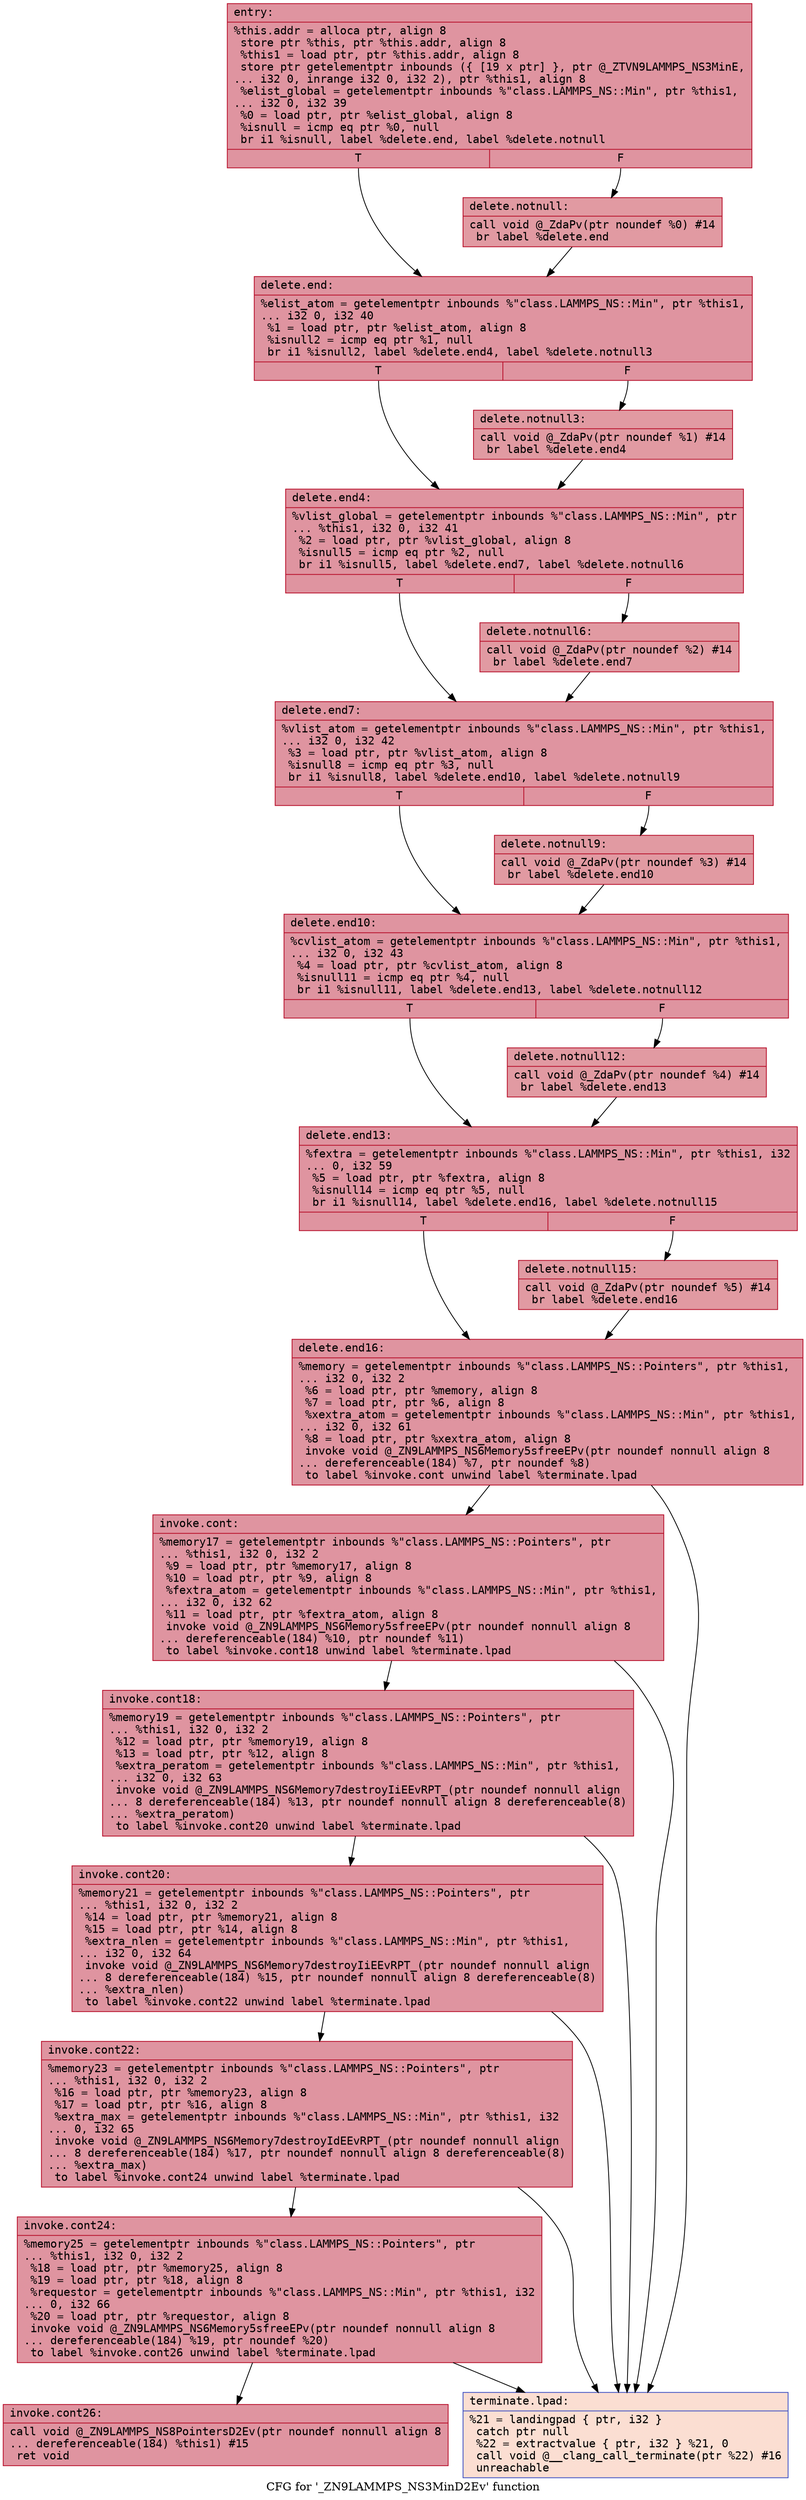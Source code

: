 digraph "CFG for '_ZN9LAMMPS_NS3MinD2Ev' function" {
	label="CFG for '_ZN9LAMMPS_NS3MinD2Ev' function";

	Node0x55814abf8f00 [shape=record,color="#b70d28ff", style=filled, fillcolor="#b70d2870" fontname="Courier",label="{entry:\l|  %this.addr = alloca ptr, align 8\l  store ptr %this, ptr %this.addr, align 8\l  %this1 = load ptr, ptr %this.addr, align 8\l  store ptr getelementptr inbounds (\{ [19 x ptr] \}, ptr @_ZTVN9LAMMPS_NS3MinE,\l... i32 0, inrange i32 0, i32 2), ptr %this1, align 8\l  %elist_global = getelementptr inbounds %\"class.LAMMPS_NS::Min\", ptr %this1,\l... i32 0, i32 39\l  %0 = load ptr, ptr %elist_global, align 8\l  %isnull = icmp eq ptr %0, null\l  br i1 %isnull, label %delete.end, label %delete.notnull\l|{<s0>T|<s1>F}}"];
	Node0x55814abf8f00:s0 -> Node0x55814abf9360[tooltip="entry -> delete.end\nProbability 37.50%" ];
	Node0x55814abf8f00:s1 -> Node0x55814abf93b0[tooltip="entry -> delete.notnull\nProbability 62.50%" ];
	Node0x55814abf93b0 [shape=record,color="#b70d28ff", style=filled, fillcolor="#bb1b2c70" fontname="Courier",label="{delete.notnull:\l|  call void @_ZdaPv(ptr noundef %0) #14\l  br label %delete.end\l}"];
	Node0x55814abf93b0 -> Node0x55814abf9360[tooltip="delete.notnull -> delete.end\nProbability 100.00%" ];
	Node0x55814abf9360 [shape=record,color="#b70d28ff", style=filled, fillcolor="#b70d2870" fontname="Courier",label="{delete.end:\l|  %elist_atom = getelementptr inbounds %\"class.LAMMPS_NS::Min\", ptr %this1,\l... i32 0, i32 40\l  %1 = load ptr, ptr %elist_atom, align 8\l  %isnull2 = icmp eq ptr %1, null\l  br i1 %isnull2, label %delete.end4, label %delete.notnull3\l|{<s0>T|<s1>F}}"];
	Node0x55814abf9360:s0 -> Node0x55814abf9960[tooltip="delete.end -> delete.end4\nProbability 37.50%" ];
	Node0x55814abf9360:s1 -> Node0x55814abf99e0[tooltip="delete.end -> delete.notnull3\nProbability 62.50%" ];
	Node0x55814abf99e0 [shape=record,color="#b70d28ff", style=filled, fillcolor="#bb1b2c70" fontname="Courier",label="{delete.notnull3:\l|  call void @_ZdaPv(ptr noundef %1) #14\l  br label %delete.end4\l}"];
	Node0x55814abf99e0 -> Node0x55814abf9960[tooltip="delete.notnull3 -> delete.end4\nProbability 100.00%" ];
	Node0x55814abf9960 [shape=record,color="#b70d28ff", style=filled, fillcolor="#b70d2870" fontname="Courier",label="{delete.end4:\l|  %vlist_global = getelementptr inbounds %\"class.LAMMPS_NS::Min\", ptr\l... %this1, i32 0, i32 41\l  %2 = load ptr, ptr %vlist_global, align 8\l  %isnull5 = icmp eq ptr %2, null\l  br i1 %isnull5, label %delete.end7, label %delete.notnull6\l|{<s0>T|<s1>F}}"];
	Node0x55814abf9960:s0 -> Node0x55814abf8e80[tooltip="delete.end4 -> delete.end7\nProbability 37.50%" ];
	Node0x55814abf9960:s1 -> Node0x55814abfa060[tooltip="delete.end4 -> delete.notnull6\nProbability 62.50%" ];
	Node0x55814abfa060 [shape=record,color="#b70d28ff", style=filled, fillcolor="#bb1b2c70" fontname="Courier",label="{delete.notnull6:\l|  call void @_ZdaPv(ptr noundef %2) #14\l  br label %delete.end7\l}"];
	Node0x55814abfa060 -> Node0x55814abf8e80[tooltip="delete.notnull6 -> delete.end7\nProbability 100.00%" ];
	Node0x55814abf8e80 [shape=record,color="#b70d28ff", style=filled, fillcolor="#b70d2870" fontname="Courier",label="{delete.end7:\l|  %vlist_atom = getelementptr inbounds %\"class.LAMMPS_NS::Min\", ptr %this1,\l... i32 0, i32 42\l  %3 = load ptr, ptr %vlist_atom, align 8\l  %isnull8 = icmp eq ptr %3, null\l  br i1 %isnull8, label %delete.end10, label %delete.notnull9\l|{<s0>T|<s1>F}}"];
	Node0x55814abf8e80:s0 -> Node0x55814abfa530[tooltip="delete.end7 -> delete.end10\nProbability 37.50%" ];
	Node0x55814abf8e80:s1 -> Node0x55814abef870[tooltip="delete.end7 -> delete.notnull9\nProbability 62.50%" ];
	Node0x55814abef870 [shape=record,color="#b70d28ff", style=filled, fillcolor="#bb1b2c70" fontname="Courier",label="{delete.notnull9:\l|  call void @_ZdaPv(ptr noundef %3) #14\l  br label %delete.end10\l}"];
	Node0x55814abef870 -> Node0x55814abfa530[tooltip="delete.notnull9 -> delete.end10\nProbability 100.00%" ];
	Node0x55814abfa530 [shape=record,color="#b70d28ff", style=filled, fillcolor="#b70d2870" fontname="Courier",label="{delete.end10:\l|  %cvlist_atom = getelementptr inbounds %\"class.LAMMPS_NS::Min\", ptr %this1,\l... i32 0, i32 43\l  %4 = load ptr, ptr %cvlist_atom, align 8\l  %isnull11 = icmp eq ptr %4, null\l  br i1 %isnull11, label %delete.end13, label %delete.notnull12\l|{<s0>T|<s1>F}}"];
	Node0x55814abfa530:s0 -> Node0x55814abefd70[tooltip="delete.end10 -> delete.end13\nProbability 37.50%" ];
	Node0x55814abfa530:s1 -> Node0x55814abefe20[tooltip="delete.end10 -> delete.notnull12\nProbability 62.50%" ];
	Node0x55814abefe20 [shape=record,color="#b70d28ff", style=filled, fillcolor="#bb1b2c70" fontname="Courier",label="{delete.notnull12:\l|  call void @_ZdaPv(ptr noundef %4) #14\l  br label %delete.end13\l}"];
	Node0x55814abefe20 -> Node0x55814abefd70[tooltip="delete.notnull12 -> delete.end13\nProbability 100.00%" ];
	Node0x55814abefd70 [shape=record,color="#b70d28ff", style=filled, fillcolor="#b70d2870" fontname="Courier",label="{delete.end13:\l|  %fextra = getelementptr inbounds %\"class.LAMMPS_NS::Min\", ptr %this1, i32\l... 0, i32 59\l  %5 = load ptr, ptr %fextra, align 8\l  %isnull14 = icmp eq ptr %5, null\l  br i1 %isnull14, label %delete.end16, label %delete.notnull15\l|{<s0>T|<s1>F}}"];
	Node0x55814abefd70:s0 -> Node0x55814abf9f10[tooltip="delete.end13 -> delete.end16\nProbability 37.50%" ];
	Node0x55814abefd70:s1 -> Node0x55814abf04e0[tooltip="delete.end13 -> delete.notnull15\nProbability 62.50%" ];
	Node0x55814abf04e0 [shape=record,color="#b70d28ff", style=filled, fillcolor="#bb1b2c70" fontname="Courier",label="{delete.notnull15:\l|  call void @_ZdaPv(ptr noundef %5) #14\l  br label %delete.end16\l}"];
	Node0x55814abf04e0 -> Node0x55814abf9f10[tooltip="delete.notnull15 -> delete.end16\nProbability 100.00%" ];
	Node0x55814abf9f10 [shape=record,color="#b70d28ff", style=filled, fillcolor="#b70d2870" fontname="Courier",label="{delete.end16:\l|  %memory = getelementptr inbounds %\"class.LAMMPS_NS::Pointers\", ptr %this1,\l... i32 0, i32 2\l  %6 = load ptr, ptr %memory, align 8\l  %7 = load ptr, ptr %6, align 8\l  %xextra_atom = getelementptr inbounds %\"class.LAMMPS_NS::Min\", ptr %this1,\l... i32 0, i32 61\l  %8 = load ptr, ptr %xextra_atom, align 8\l  invoke void @_ZN9LAMMPS_NS6Memory5sfreeEPv(ptr noundef nonnull align 8\l... dereferenceable(184) %7, ptr noundef %8)\l          to label %invoke.cont unwind label %terminate.lpad\l}"];
	Node0x55814abf9f10 -> Node0x55814abf0810[tooltip="delete.end16 -> invoke.cont\nProbability 100.00%" ];
	Node0x55814abf9f10 -> Node0x55814abfc8f0[tooltip="delete.end16 -> terminate.lpad\nProbability 0.00%" ];
	Node0x55814abf0810 [shape=record,color="#b70d28ff", style=filled, fillcolor="#b70d2870" fontname="Courier",label="{invoke.cont:\l|  %memory17 = getelementptr inbounds %\"class.LAMMPS_NS::Pointers\", ptr\l... %this1, i32 0, i32 2\l  %9 = load ptr, ptr %memory17, align 8\l  %10 = load ptr, ptr %9, align 8\l  %fextra_atom = getelementptr inbounds %\"class.LAMMPS_NS::Min\", ptr %this1,\l... i32 0, i32 62\l  %11 = load ptr, ptr %fextra_atom, align 8\l  invoke void @_ZN9LAMMPS_NS6Memory5sfreeEPv(ptr noundef nonnull align 8\l... dereferenceable(184) %10, ptr noundef %11)\l          to label %invoke.cont18 unwind label %terminate.lpad\l}"];
	Node0x55814abf0810 -> Node0x55814abfce50[tooltip="invoke.cont -> invoke.cont18\nProbability 100.00%" ];
	Node0x55814abf0810 -> Node0x55814abfc8f0[tooltip="invoke.cont -> terminate.lpad\nProbability 0.00%" ];
	Node0x55814abfce50 [shape=record,color="#b70d28ff", style=filled, fillcolor="#b70d2870" fontname="Courier",label="{invoke.cont18:\l|  %memory19 = getelementptr inbounds %\"class.LAMMPS_NS::Pointers\", ptr\l... %this1, i32 0, i32 2\l  %12 = load ptr, ptr %memory19, align 8\l  %13 = load ptr, ptr %12, align 8\l  %extra_peratom = getelementptr inbounds %\"class.LAMMPS_NS::Min\", ptr %this1,\l... i32 0, i32 63\l  invoke void @_ZN9LAMMPS_NS6Memory7destroyIiEEvRPT_(ptr noundef nonnull align\l... 8 dereferenceable(184) %13, ptr noundef nonnull align 8 dereferenceable(8)\l... %extra_peratom)\l          to label %invoke.cont20 unwind label %terminate.lpad\l}"];
	Node0x55814abfce50 -> Node0x55814abfd300[tooltip="invoke.cont18 -> invoke.cont20\nProbability 100.00%" ];
	Node0x55814abfce50 -> Node0x55814abfc8f0[tooltip="invoke.cont18 -> terminate.lpad\nProbability 0.00%" ];
	Node0x55814abfd300 [shape=record,color="#b70d28ff", style=filled, fillcolor="#b70d2870" fontname="Courier",label="{invoke.cont20:\l|  %memory21 = getelementptr inbounds %\"class.LAMMPS_NS::Pointers\", ptr\l... %this1, i32 0, i32 2\l  %14 = load ptr, ptr %memory21, align 8\l  %15 = load ptr, ptr %14, align 8\l  %extra_nlen = getelementptr inbounds %\"class.LAMMPS_NS::Min\", ptr %this1,\l... i32 0, i32 64\l  invoke void @_ZN9LAMMPS_NS6Memory7destroyIiEEvRPT_(ptr noundef nonnull align\l... 8 dereferenceable(184) %15, ptr noundef nonnull align 8 dereferenceable(8)\l... %extra_nlen)\l          to label %invoke.cont22 unwind label %terminate.lpad\l}"];
	Node0x55814abfd300 -> Node0x55814abfd920[tooltip="invoke.cont20 -> invoke.cont22\nProbability 100.00%" ];
	Node0x55814abfd300 -> Node0x55814abfc8f0[tooltip="invoke.cont20 -> terminate.lpad\nProbability 0.00%" ];
	Node0x55814abfd920 [shape=record,color="#b70d28ff", style=filled, fillcolor="#b70d2870" fontname="Courier",label="{invoke.cont22:\l|  %memory23 = getelementptr inbounds %\"class.LAMMPS_NS::Pointers\", ptr\l... %this1, i32 0, i32 2\l  %16 = load ptr, ptr %memory23, align 8\l  %17 = load ptr, ptr %16, align 8\l  %extra_max = getelementptr inbounds %\"class.LAMMPS_NS::Min\", ptr %this1, i32\l... 0, i32 65\l  invoke void @_ZN9LAMMPS_NS6Memory7destroyIdEEvRPT_(ptr noundef nonnull align\l... 8 dereferenceable(184) %17, ptr noundef nonnull align 8 dereferenceable(8)\l... %extra_max)\l          to label %invoke.cont24 unwind label %terminate.lpad\l}"];
	Node0x55814abfd920 -> Node0x55814abfddd0[tooltip="invoke.cont22 -> invoke.cont24\nProbability 100.00%" ];
	Node0x55814abfd920 -> Node0x55814abfc8f0[tooltip="invoke.cont22 -> terminate.lpad\nProbability 0.00%" ];
	Node0x55814abfddd0 [shape=record,color="#b70d28ff", style=filled, fillcolor="#b70d2870" fontname="Courier",label="{invoke.cont24:\l|  %memory25 = getelementptr inbounds %\"class.LAMMPS_NS::Pointers\", ptr\l... %this1, i32 0, i32 2\l  %18 = load ptr, ptr %memory25, align 8\l  %19 = load ptr, ptr %18, align 8\l  %requestor = getelementptr inbounds %\"class.LAMMPS_NS::Min\", ptr %this1, i32\l... 0, i32 66\l  %20 = load ptr, ptr %requestor, align 8\l  invoke void @_ZN9LAMMPS_NS6Memory5sfreeEPv(ptr noundef nonnull align 8\l... dereferenceable(184) %19, ptr noundef %20)\l          to label %invoke.cont26 unwind label %terminate.lpad\l}"];
	Node0x55814abfddd0 -> Node0x55814abfe410[tooltip="invoke.cont24 -> invoke.cont26\nProbability 100.00%" ];
	Node0x55814abfddd0 -> Node0x55814abfc8f0[tooltip="invoke.cont24 -> terminate.lpad\nProbability 0.00%" ];
	Node0x55814abfe410 [shape=record,color="#b70d28ff", style=filled, fillcolor="#b70d2870" fontname="Courier",label="{invoke.cont26:\l|  call void @_ZN9LAMMPS_NS8PointersD2Ev(ptr noundef nonnull align 8\l... dereferenceable(184) %this1) #15\l  ret void\l}"];
	Node0x55814abfc8f0 [shape=record,color="#3d50c3ff", style=filled, fillcolor="#f7b59970" fontname="Courier",label="{terminate.lpad:\l|  %21 = landingpad \{ ptr, i32 \}\l          catch ptr null\l  %22 = extractvalue \{ ptr, i32 \} %21, 0\l  call void @__clang_call_terminate(ptr %22) #16\l  unreachable\l}"];
}
